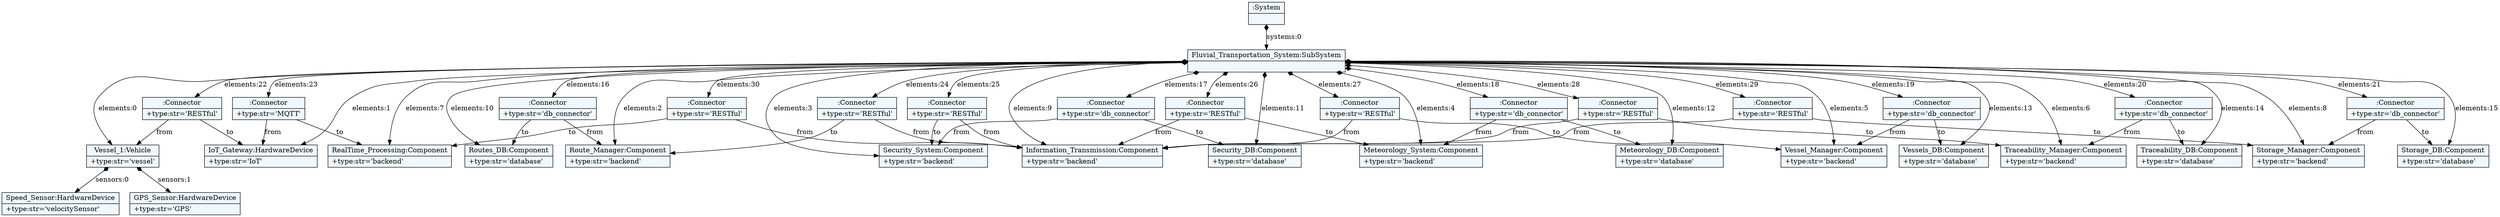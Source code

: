 
    digraph textX {
    fontname = "Bitstream Vera Sans"
    fontsize = 8
    node[
        shape=record,
        style=filled,
        fillcolor=aliceblue
    ]
    nodesep = 0.3
    edge[dir=black,arrowtail=empty]


2944796512144 -> 2944801764880 [label="systems:0" arrowtail=diamond dir=both]
2944801764880 -> 2944801797328 [label="elements:0" arrowtail=diamond dir=both]
2944801797328 -> 2944801792656 [label="sensors:0" arrowtail=diamond dir=both]
2944801792656[label="{Speed_Sensor:HardwareDevice|+type:str='velocitySensor'\l}"]
2944801797328 -> 2944801790736 [label="sensors:1" arrowtail=diamond dir=both]
2944801790736[label="{GPS_Sensor:HardwareDevice|+type:str='GPS'\l}"]
2944801797328[label="{Vessel_1:Vehicle|+type:str='vessel'\l}"]
2944801764880 -> 2944801910992 [label="elements:1" arrowtail=diamond dir=both]
2944801910992[label="{IoT_Gateway:HardwareDevice|+type:str='IoT'\l}"]
2944801764880 -> 2944801899280 [label="elements:2" arrowtail=diamond dir=both]
2944801899280[label="{Route_Manager:Component|+type:str='backend'\l}"]
2944801764880 -> 2944801899728 [label="elements:3" arrowtail=diamond dir=both]
2944801899728[label="{Security_System:Component|+type:str='backend'\l}"]
2944801764880 -> 2944801910416 [label="elements:4" arrowtail=diamond dir=both]
2944801910416[label="{Meteorology_System:Component|+type:str='backend'\l}"]
2944801764880 -> 2944801901008 [label="elements:5" arrowtail=diamond dir=both]
2944801901008[label="{Vessel_Manager:Component|+type:str='backend'\l}"]
2944801764880 -> 2944801928400 [label="elements:6" arrowtail=diamond dir=both]
2944801928400[label="{Traceability_Manager:Component|+type:str='backend'\l}"]
2944801764880 -> 2944801918992 [label="elements:7" arrowtail=diamond dir=both]
2944801918992[label="{RealTime_Processing:Component|+type:str='backend'\l}"]
2944801764880 -> 2944801928464 [label="elements:8" arrowtail=diamond dir=both]
2944801928464[label="{Storage_Manager:Component|+type:str='backend'\l}"]
2944801764880 -> 2944801900048 [label="elements:9" arrowtail=diamond dir=both]
2944801900048[label="{Information_Transmission:Component|+type:str='backend'\l}"]
2944801764880 -> 2944801928528 [label="elements:10" arrowtail=diamond dir=both]
2944801928528[label="{Routes_DB:Component|+type:str='database'\l}"]
2944801764880 -> 2944801922896 [label="elements:11" arrowtail=diamond dir=both]
2944801922896[label="{Security_DB:Component|+type:str='database'\l}"]
2944801764880 -> 2944801922960 [label="elements:12" arrowtail=diamond dir=both]
2944801922960[label="{Meteorology_DB:Component|+type:str='database'\l}"]
2944801764880 -> 2944801928592 [label="elements:13" arrowtail=diamond dir=both]
2944801928592[label="{Vessels_DB:Component|+type:str='database'\l}"]
2944801764880 -> 2944801922512 [label="elements:14" arrowtail=diamond dir=both]
2944801922512[label="{Traceability_DB:Component|+type:str='database'\l}"]
2944801764880 -> 2944801926672 [label="elements:15" arrowtail=diamond dir=both]
2944801926672[label="{Storage_DB:Component|+type:str='database'\l}"]
2944801764880 -> 2944801928272 [label="elements:16" arrowtail=diamond dir=both]
2944801928272 -> 2944801899280 [label="from" ]
2944801928272 -> 2944801928528 [label="to" ]
2944801928272[label="{:Connector|+type:str='db_connector'\l}"]
2944801764880 -> 2944801928080 [label="elements:17" arrowtail=diamond dir=both]
2944801928080 -> 2944801899728 [label="from" ]
2944801928080 -> 2944801922896 [label="to" ]
2944801928080[label="{:Connector|+type:str='db_connector'\l}"]
2944801764880 -> 2944801927888 [label="elements:18" arrowtail=diamond dir=both]
2944801927888 -> 2944801910416 [label="from" ]
2944801927888 -> 2944801922960 [label="to" ]
2944801927888[label="{:Connector|+type:str='db_connector'\l}"]
2944801764880 -> 2944801927632 [label="elements:19" arrowtail=diamond dir=both]
2944801927632 -> 2944801901008 [label="from" ]
2944801927632 -> 2944801928592 [label="to" ]
2944801927632[label="{:Connector|+type:str='db_connector'\l}"]
2944801764880 -> 2944801927440 [label="elements:20" arrowtail=diamond dir=both]
2944801927440 -> 2944801928400 [label="from" ]
2944801927440 -> 2944801922512 [label="to" ]
2944801927440[label="{:Connector|+type:str='db_connector'\l}"]
2944801764880 -> 2944801927696 [label="elements:21" arrowtail=diamond dir=both]
2944801927696 -> 2944801928464 [label="from" ]
2944801927696 -> 2944801926672 [label="to" ]
2944801927696[label="{:Connector|+type:str='db_connector'\l}"]
2944801764880 -> 2944801927120 [label="elements:22" arrowtail=diamond dir=both]
2944801927120 -> 2944801797328 [label="from" ]
2944801927120 -> 2944801910992 [label="to" ]
2944801927120[label="{:Connector|+type:str='RESTful'\l}"]
2944801764880 -> 2944801926928 [label="elements:23" arrowtail=diamond dir=both]
2944801926928 -> 2944801910992 [label="from" ]
2944801926928 -> 2944801918992 [label="to" ]
2944801926928[label="{:Connector|+type:str='MQTT'\l}"]
2944801764880 -> 2944801926736 [label="elements:24" arrowtail=diamond dir=both]
2944801926736 -> 2944801900048 [label="from" ]
2944801926736 -> 2944801899280 [label="to" ]
2944801926736[label="{:Connector|+type:str='RESTful'\l}"]
2944801764880 -> 2944801923472 [label="elements:25" arrowtail=diamond dir=both]
2944801923472 -> 2944801900048 [label="from" ]
2944801923472 -> 2944801899728 [label="to" ]
2944801923472[label="{:Connector|+type:str='RESTful'\l}"]
2944801764880 -> 2944801923920 [label="elements:26" arrowtail=diamond dir=both]
2944801923920 -> 2944801900048 [label="from" ]
2944801923920 -> 2944801910416 [label="to" ]
2944801923920[label="{:Connector|+type:str='RESTful'\l}"]
2944801764880 -> 2944801924432 [label="elements:27" arrowtail=diamond dir=both]
2944801924432 -> 2944801900048 [label="from" ]
2944801924432 -> 2944801901008 [label="to" ]
2944801924432[label="{:Connector|+type:str='RESTful'\l}"]
2944801764880 -> 2944801917328 [label="elements:28" arrowtail=diamond dir=both]
2944801917328 -> 2944801900048 [label="from" ]
2944801917328 -> 2944801928400 [label="to" ]
2944801917328[label="{:Connector|+type:str='RESTful'\l}"]
2944801764880 -> 2944801926480 [label="elements:29" arrowtail=diamond dir=both]
2944801926480 -> 2944801900048 [label="from" ]
2944801926480 -> 2944801928464 [label="to" ]
2944801926480[label="{:Connector|+type:str='RESTful'\l}"]
2944801764880 -> 2944801928784 [label="elements:30" arrowtail=diamond dir=both]
2944801928784 -> 2944801900048 [label="from" ]
2944801928784 -> 2944801918992 [label="to" ]
2944801928784[label="{:Connector|+type:str='RESTful'\l}"]
2944801764880[label="{Fluvial_Transportation_System:SubSystem|}"]
2944796512144[label="{:System|}"]

}
